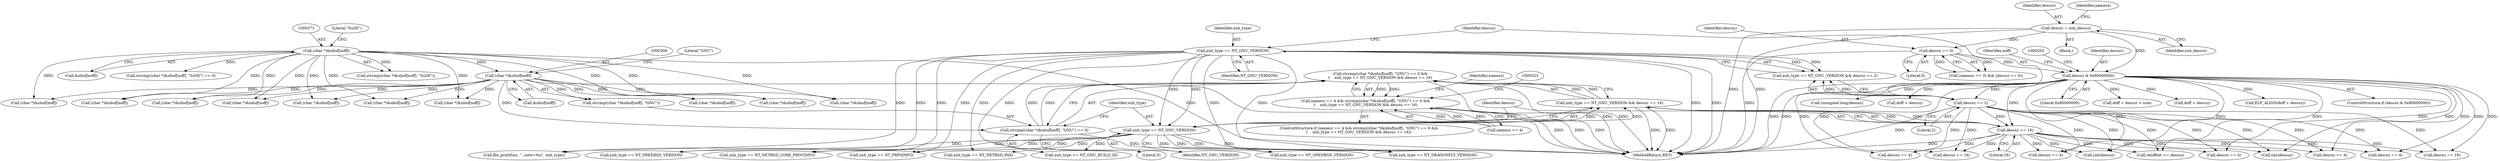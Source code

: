 digraph "0_file_39c7ac1106be844a5296d3eb5971946cc09ffda0@API" {
"1000302" [label="(Call,strcmp((char *)&nbuf[noff], \"GNU\") == 0 &&\n\t    xnh_type == NT_GNU_VERSION && descsz == 16)"];
"1000303" [label="(Call,strcmp((char *)&nbuf[noff], \"GNU\") == 0)"];
"1000305" [label="(Call,(char *)&nbuf[noff])"];
"1000270" [label="(Call,(char *)&nbuf[noff])"];
"1000313" [label="(Call,xnh_type == NT_GNU_VERSION && descsz == 16)"];
"1000314" [label="(Call,xnh_type == NT_GNU_VERSION)"];
"1000279" [label="(Call,xnh_type == NT_GNU_VERSION)"];
"1000317" [label="(Call,descsz == 16)"];
"1000282" [label="(Call,descsz == 2)"];
"1000198" [label="(Call,descsz & 0x80000000)"];
"1000163" [label="(Call,descsz = xnh_descsz)"];
"1000171" [label="(Call,descsz == 0)"];
"1000298" [label="(Call,namesz == 4 && strcmp((char *)&nbuf[noff], \"GNU\") == 0 &&\n\t    xnh_type == NT_GNU_VERSION && descsz == 16)"];
"1000624" [label="(Call,(char *)&nbuf[noff])"];
"1000281" [label="(Identifier,NT_GNU_VERSION)"];
"1000925" [label="(Call,(char *)&nbuf[noff])"];
"1000272" [label="(Call,&nbuf[noff])"];
"1000981" [label="(Call,xnh_type == NT_NETBSD_CORE_PROCINFO)"];
"1000283" [label="(Identifier,descsz)"];
"1000699" [label="(Call,file_printf(ms, \", note=%u\", xnh_type))"];
"1000268" [label="(Call,strcmp((char *)&nbuf[noff], \"SuSE\") == 0)"];
"1000282" [label="(Call,descsz == 2)"];
"1000200" [label="(Literal,0x80000000)"];
"1000315" [label="(Identifier,xnh_type)"];
"1000314" [label="(Call,xnh_type == NT_GNU_VERSION)"];
"1000237" [label="(Call,doff + descsz > size)"];
"1000316" [label="(Identifier,NT_GNU_VERSION)"];
"1000539" [label="(Call,xnh_type == NT_NETBSD_PAX)"];
"1000163" [label="(Call,descsz = xnh_descsz)"];
"1000173" [label="(Literal,0)"];
"1000765" [label="(Call,xnh_type == NT_OPENBSD_VERSION)"];
"1000319" [label="(Literal,16)"];
"1000312" [label="(Literal,0)"];
"1000284" [label="(Literal,2)"];
"1000270" [label="(Call,(char *)&nbuf[noff])"];
"1000756" [label="(Call,(char *)&nbuf[noff])"];
"1001093" [label="(Call,reloffset >= descsz)"];
"1000464" [label="(Call,descsz == 16)"];
"1000317" [label="(Call,descsz == 16)"];
"1000233" [label="(Call,doff + descsz)"];
"1000807" [label="(Call,descsz == 4)"];
"1000164" [label="(Identifier,descsz)"];
"1000311" [label="(Literal,\"GNU\")"];
"1000232" [label="(Call,ELF_ALIGN(doff + descsz))"];
"1000169" [label="(Identifier,namesz)"];
"1001237" [label="(MethodReturn,RET)"];
"1000906" [label="(Call,(char *)&nbuf[noff])"];
"1000280" [label="(Identifier,xnh_type)"];
"1000165" [label="(Identifier,xnh_descsz)"];
"1000198" [label="(Call,descsz & 0x80000000)"];
"1000638" [label="(Call,descsz == 4)"];
"1000530" [label="(Call,(char *)&nbuf[noff])"];
"1000297" [label="(ControlStructure,if (namesz == 4 && strcmp((char *)&nbuf[noff], \"GNU\") == 0 &&\n\t    xnh_type == NT_GNU_VERSION && descsz == 16))"];
"1000197" [label="(ControlStructure,if (descsz & 0x80000000))"];
"1000313" [label="(Call,xnh_type == NT_GNU_VERSION && descsz == 16)"];
"1000728" [label="(Call,xnh_type == NT_FREEBSD_VERSION)"];
"1000298" [label="(Call,namesz == 4 && strcmp((char *)&nbuf[noff], \"GNU\") == 0 &&\n\t    xnh_type == NT_GNU_VERSION && descsz == 16)"];
"1000731" [label="(Call,descsz == 4)"];
"1000717" [label="(Call,(char *)&nbuf[noff])"];
"1000276" [label="(Literal,\"SuSE\")"];
"1000305" [label="(Call,(char *)&nbuf[noff])"];
"1000542" [label="(Call,descsz == 4)"];
"1000479" [label="(Call,descsz == 16)"];
"1000768" [label="(Call,descsz == 4)"];
"1001036" [label="(Call,xnh_type == NT_PRPSINFO)"];
"1000207" [label="(Call,(unsigned long)descsz)"];
"1000199" [label="(Identifier,descsz)"];
"1000303" [label="(Call,strcmp((char *)&nbuf[noff], \"GNU\") == 0)"];
"1000304" [label="(Call,strcmp((char *)&nbuf[noff], \"GNU\"))"];
"1000238" [label="(Call,doff + descsz)"];
"1000125" [label="(Block,)"];
"1000318" [label="(Identifier,descsz)"];
"1000662" [label="(Call,(int)descsz)"];
"1000167" [label="(Call,(namesz == 0) && (descsz == 0))"];
"1000307" [label="(Call,&nbuf[noff])"];
"1000269" [label="(Call,strcmp((char *)&nbuf[noff], \"SuSE\"))"];
"1000171" [label="(Call,descsz == 0)"];
"1000278" [label="(Call,xnh_type == NT_GNU_VERSION && descsz == 2)"];
"1000460" [label="(Call,xnh_type == NT_GNU_BUILD_ID)"];
"1000279" [label="(Call,xnh_type == NT_GNU_VERSION)"];
"1000451" [label="(Call,(char *)&nbuf[noff])"];
"1000302" [label="(Call,strcmp((char *)&nbuf[noff], \"GNU\") == 0 &&\n\t    xnh_type == NT_GNU_VERSION && descsz == 16)"];
"1000804" [label="(Call,xnh_type == NT_DRAGONFLY_VERSION)"];
"1000682" [label="(Call,(int)descsz)"];
"1000795" [label="(Call,(char *)&nbuf[noff])"];
"1000213" [label="(Identifier,noff)"];
"1000299" [label="(Call,namesz == 4)"];
"1000872" [label="(Call,(char *)&nbuf[noff])"];
"1000172" [label="(Identifier,descsz)"];
"1000446" [label="(Identifier,namesz)"];
"1000887" [label="(Call,(char *)&nbuf[noff])"];
"1000302" -> "1000298"  [label="AST: "];
"1000302" -> "1000303"  [label="CFG: "];
"1000302" -> "1000313"  [label="CFG: "];
"1000303" -> "1000302"  [label="AST: "];
"1000313" -> "1000302"  [label="AST: "];
"1000298" -> "1000302"  [label="CFG: "];
"1000302" -> "1001237"  [label="DDG: "];
"1000302" -> "1001237"  [label="DDG: "];
"1000302" -> "1000298"  [label="DDG: "];
"1000302" -> "1000298"  [label="DDG: "];
"1000303" -> "1000302"  [label="DDG: "];
"1000303" -> "1000302"  [label="DDG: "];
"1000313" -> "1000302"  [label="DDG: "];
"1000313" -> "1000302"  [label="DDG: "];
"1000303" -> "1000312"  [label="CFG: "];
"1000304" -> "1000303"  [label="AST: "];
"1000312" -> "1000303"  [label="AST: "];
"1000315" -> "1000303"  [label="CFG: "];
"1000303" -> "1001237"  [label="DDG: "];
"1000305" -> "1000303"  [label="DDG: "];
"1000305" -> "1000304"  [label="AST: "];
"1000305" -> "1000307"  [label="CFG: "];
"1000306" -> "1000305"  [label="AST: "];
"1000307" -> "1000305"  [label="AST: "];
"1000311" -> "1000305"  [label="CFG: "];
"1000305" -> "1001237"  [label="DDG: "];
"1000305" -> "1000304"  [label="DDG: "];
"1000270" -> "1000305"  [label="DDG: "];
"1000305" -> "1000451"  [label="DDG: "];
"1000305" -> "1000530"  [label="DDG: "];
"1000305" -> "1000624"  [label="DDG: "];
"1000305" -> "1000717"  [label="DDG: "];
"1000305" -> "1000756"  [label="DDG: "];
"1000305" -> "1000795"  [label="DDG: "];
"1000305" -> "1000872"  [label="DDG: "];
"1000305" -> "1000887"  [label="DDG: "];
"1000305" -> "1000906"  [label="DDG: "];
"1000305" -> "1000925"  [label="DDG: "];
"1000270" -> "1000269"  [label="AST: "];
"1000270" -> "1000272"  [label="CFG: "];
"1000271" -> "1000270"  [label="AST: "];
"1000272" -> "1000270"  [label="AST: "];
"1000276" -> "1000270"  [label="CFG: "];
"1000270" -> "1001237"  [label="DDG: "];
"1000270" -> "1000268"  [label="DDG: "];
"1000270" -> "1000269"  [label="DDG: "];
"1000270" -> "1000451"  [label="DDG: "];
"1000270" -> "1000530"  [label="DDG: "];
"1000270" -> "1000624"  [label="DDG: "];
"1000270" -> "1000717"  [label="DDG: "];
"1000270" -> "1000756"  [label="DDG: "];
"1000270" -> "1000795"  [label="DDG: "];
"1000270" -> "1000872"  [label="DDG: "];
"1000270" -> "1000887"  [label="DDG: "];
"1000270" -> "1000906"  [label="DDG: "];
"1000270" -> "1000925"  [label="DDG: "];
"1000313" -> "1000314"  [label="CFG: "];
"1000313" -> "1000317"  [label="CFG: "];
"1000314" -> "1000313"  [label="AST: "];
"1000317" -> "1000313"  [label="AST: "];
"1000313" -> "1001237"  [label="DDG: "];
"1000313" -> "1001237"  [label="DDG: "];
"1000314" -> "1000313"  [label="DDG: "];
"1000314" -> "1000313"  [label="DDG: "];
"1000317" -> "1000313"  [label="DDG: "];
"1000317" -> "1000313"  [label="DDG: "];
"1000314" -> "1000316"  [label="CFG: "];
"1000315" -> "1000314"  [label="AST: "];
"1000316" -> "1000314"  [label="AST: "];
"1000318" -> "1000314"  [label="CFG: "];
"1000314" -> "1001237"  [label="DDG: "];
"1000314" -> "1001237"  [label="DDG: "];
"1000279" -> "1000314"  [label="DDG: "];
"1000279" -> "1000314"  [label="DDG: "];
"1000314" -> "1000460"  [label="DDG: "];
"1000314" -> "1000539"  [label="DDG: "];
"1000314" -> "1000699"  [label="DDG: "];
"1000314" -> "1000728"  [label="DDG: "];
"1000314" -> "1000765"  [label="DDG: "];
"1000314" -> "1000804"  [label="DDG: "];
"1000314" -> "1000981"  [label="DDG: "];
"1000314" -> "1001036"  [label="DDG: "];
"1000279" -> "1000278"  [label="AST: "];
"1000279" -> "1000281"  [label="CFG: "];
"1000280" -> "1000279"  [label="AST: "];
"1000281" -> "1000279"  [label="AST: "];
"1000283" -> "1000279"  [label="CFG: "];
"1000278" -> "1000279"  [label="CFG: "];
"1000279" -> "1001237"  [label="DDG: "];
"1000279" -> "1001237"  [label="DDG: "];
"1000279" -> "1000278"  [label="DDG: "];
"1000279" -> "1000278"  [label="DDG: "];
"1000279" -> "1000460"  [label="DDG: "];
"1000279" -> "1000539"  [label="DDG: "];
"1000279" -> "1000699"  [label="DDG: "];
"1000279" -> "1000728"  [label="DDG: "];
"1000279" -> "1000765"  [label="DDG: "];
"1000279" -> "1000804"  [label="DDG: "];
"1000279" -> "1000981"  [label="DDG: "];
"1000279" -> "1001036"  [label="DDG: "];
"1000317" -> "1000319"  [label="CFG: "];
"1000318" -> "1000317"  [label="AST: "];
"1000319" -> "1000317"  [label="AST: "];
"1000317" -> "1001237"  [label="DDG: "];
"1000282" -> "1000317"  [label="DDG: "];
"1000198" -> "1000317"  [label="DDG: "];
"1000317" -> "1000464"  [label="DDG: "];
"1000317" -> "1000479"  [label="DDG: "];
"1000317" -> "1000542"  [label="DDG: "];
"1000317" -> "1000638"  [label="DDG: "];
"1000317" -> "1000662"  [label="DDG: "];
"1000317" -> "1000682"  [label="DDG: "];
"1000317" -> "1000731"  [label="DDG: "];
"1000317" -> "1000768"  [label="DDG: "];
"1000317" -> "1000807"  [label="DDG: "];
"1000317" -> "1001093"  [label="DDG: "];
"1000282" -> "1000278"  [label="AST: "];
"1000282" -> "1000284"  [label="CFG: "];
"1000283" -> "1000282"  [label="AST: "];
"1000284" -> "1000282"  [label="AST: "];
"1000278" -> "1000282"  [label="CFG: "];
"1000282" -> "1001237"  [label="DDG: "];
"1000282" -> "1000278"  [label="DDG: "];
"1000282" -> "1000278"  [label="DDG: "];
"1000198" -> "1000282"  [label="DDG: "];
"1000282" -> "1000464"  [label="DDG: "];
"1000282" -> "1000479"  [label="DDG: "];
"1000282" -> "1000542"  [label="DDG: "];
"1000282" -> "1000638"  [label="DDG: "];
"1000282" -> "1000662"  [label="DDG: "];
"1000282" -> "1000682"  [label="DDG: "];
"1000282" -> "1000731"  [label="DDG: "];
"1000282" -> "1000768"  [label="DDG: "];
"1000282" -> "1000807"  [label="DDG: "];
"1000282" -> "1001093"  [label="DDG: "];
"1000198" -> "1000197"  [label="AST: "];
"1000198" -> "1000200"  [label="CFG: "];
"1000199" -> "1000198"  [label="AST: "];
"1000200" -> "1000198"  [label="AST: "];
"1000203" -> "1000198"  [label="CFG: "];
"1000213" -> "1000198"  [label="CFG: "];
"1000198" -> "1001237"  [label="DDG: "];
"1000198" -> "1001237"  [label="DDG: "];
"1000163" -> "1000198"  [label="DDG: "];
"1000171" -> "1000198"  [label="DDG: "];
"1000198" -> "1000207"  [label="DDG: "];
"1000198" -> "1000232"  [label="DDG: "];
"1000198" -> "1000233"  [label="DDG: "];
"1000198" -> "1000237"  [label="DDG: "];
"1000198" -> "1000238"  [label="DDG: "];
"1000198" -> "1000464"  [label="DDG: "];
"1000198" -> "1000479"  [label="DDG: "];
"1000198" -> "1000542"  [label="DDG: "];
"1000198" -> "1000638"  [label="DDG: "];
"1000198" -> "1000662"  [label="DDG: "];
"1000198" -> "1000682"  [label="DDG: "];
"1000198" -> "1000731"  [label="DDG: "];
"1000198" -> "1000768"  [label="DDG: "];
"1000198" -> "1000807"  [label="DDG: "];
"1000198" -> "1001093"  [label="DDG: "];
"1000163" -> "1000125"  [label="AST: "];
"1000163" -> "1000165"  [label="CFG: "];
"1000164" -> "1000163"  [label="AST: "];
"1000165" -> "1000163"  [label="AST: "];
"1000169" -> "1000163"  [label="CFG: "];
"1000163" -> "1001237"  [label="DDG: "];
"1000163" -> "1001237"  [label="DDG: "];
"1000163" -> "1000171"  [label="DDG: "];
"1000171" -> "1000167"  [label="AST: "];
"1000171" -> "1000173"  [label="CFG: "];
"1000172" -> "1000171"  [label="AST: "];
"1000173" -> "1000171"  [label="AST: "];
"1000167" -> "1000171"  [label="CFG: "];
"1000171" -> "1001237"  [label="DDG: "];
"1000171" -> "1000167"  [label="DDG: "];
"1000171" -> "1000167"  [label="DDG: "];
"1000298" -> "1000297"  [label="AST: "];
"1000298" -> "1000299"  [label="CFG: "];
"1000299" -> "1000298"  [label="AST: "];
"1000323" -> "1000298"  [label="CFG: "];
"1000446" -> "1000298"  [label="CFG: "];
"1000298" -> "1001237"  [label="DDG: "];
"1000298" -> "1001237"  [label="DDG: "];
"1000298" -> "1001237"  [label="DDG: "];
"1000299" -> "1000298"  [label="DDG: "];
"1000299" -> "1000298"  [label="DDG: "];
}
